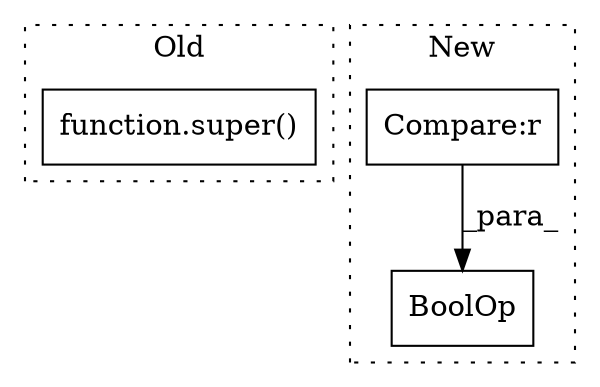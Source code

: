 digraph G {
subgraph cluster0 {
1 [label="function.super()" a="75" s="17013,17029" l="6,1" shape="box"];
label = "Old";
style="dotted";
}
subgraph cluster1 {
2 [label="BoolOp" a="72" s="14192" l="63" shape="box"];
3 [label="Compare:r" a="40" s="14192" l="24" shape="box"];
label = "New";
style="dotted";
}
3 -> 2 [label="_para_"];
}